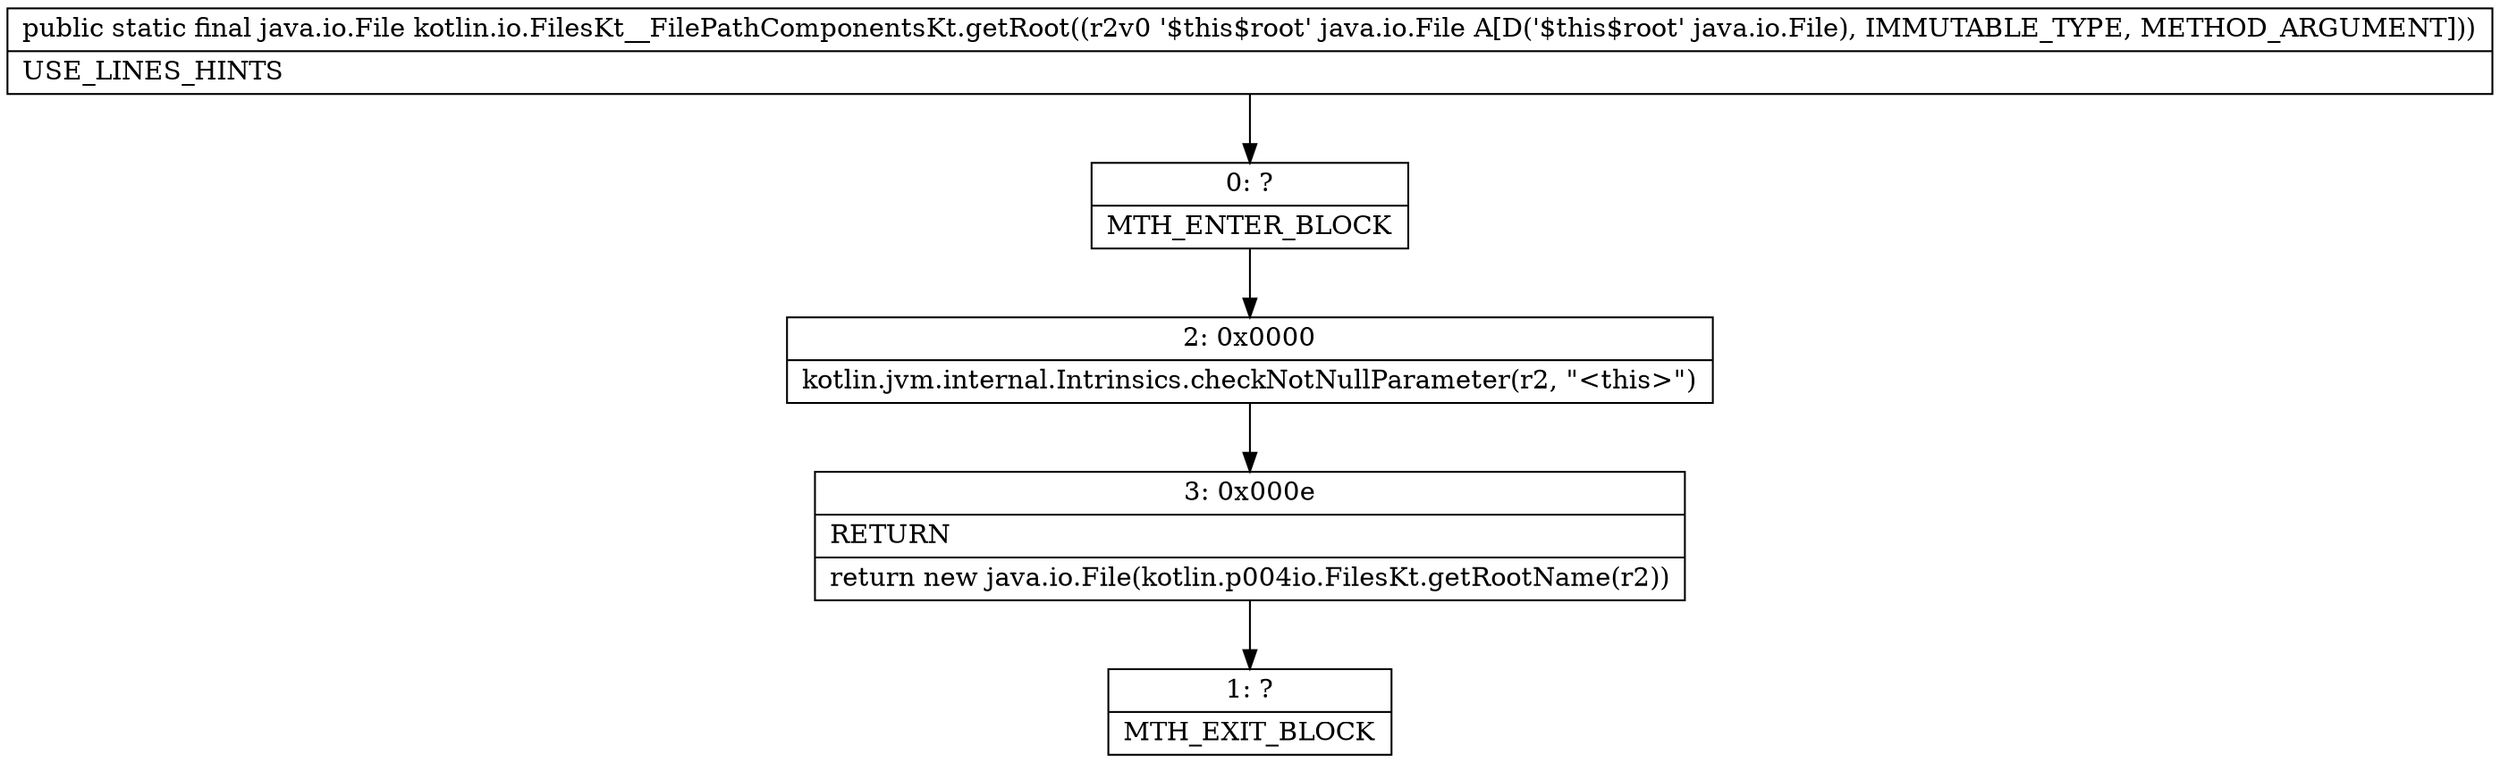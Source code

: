 digraph "CFG forkotlin.io.FilesKt__FilePathComponentsKt.getRoot(Ljava\/io\/File;)Ljava\/io\/File;" {
Node_0 [shape=record,label="{0\:\ ?|MTH_ENTER_BLOCK\l}"];
Node_2 [shape=record,label="{2\:\ 0x0000|kotlin.jvm.internal.Intrinsics.checkNotNullParameter(r2, \"\<this\>\")\l}"];
Node_3 [shape=record,label="{3\:\ 0x000e|RETURN\l|return new java.io.File(kotlin.p004io.FilesKt.getRootName(r2))\l}"];
Node_1 [shape=record,label="{1\:\ ?|MTH_EXIT_BLOCK\l}"];
MethodNode[shape=record,label="{public static final java.io.File kotlin.io.FilesKt__FilePathComponentsKt.getRoot((r2v0 '$this$root' java.io.File A[D('$this$root' java.io.File), IMMUTABLE_TYPE, METHOD_ARGUMENT]))  | USE_LINES_HINTS\l}"];
MethodNode -> Node_0;Node_0 -> Node_2;
Node_2 -> Node_3;
Node_3 -> Node_1;
}

